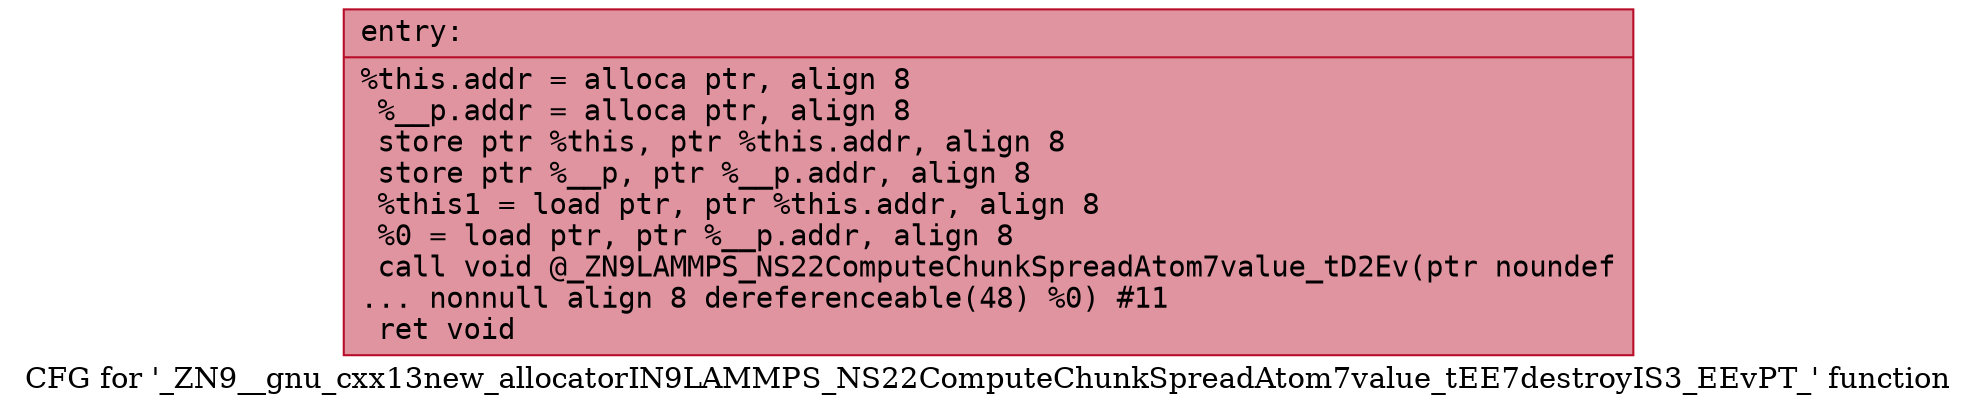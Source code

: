 digraph "CFG for '_ZN9__gnu_cxx13new_allocatorIN9LAMMPS_NS22ComputeChunkSpreadAtom7value_tEE7destroyIS3_EEvPT_' function" {
	label="CFG for '_ZN9__gnu_cxx13new_allocatorIN9LAMMPS_NS22ComputeChunkSpreadAtom7value_tEE7destroyIS3_EEvPT_' function";

	Node0x55a8964b6f10 [shape=record,color="#b70d28ff", style=filled, fillcolor="#b70d2870" fontname="Courier",label="{entry:\l|  %this.addr = alloca ptr, align 8\l  %__p.addr = alloca ptr, align 8\l  store ptr %this, ptr %this.addr, align 8\l  store ptr %__p, ptr %__p.addr, align 8\l  %this1 = load ptr, ptr %this.addr, align 8\l  %0 = load ptr, ptr %__p.addr, align 8\l  call void @_ZN9LAMMPS_NS22ComputeChunkSpreadAtom7value_tD2Ev(ptr noundef\l... nonnull align 8 dereferenceable(48) %0) #11\l  ret void\l}"];
}
